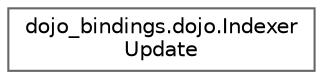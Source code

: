 digraph "Graphical Class Hierarchy"
{
 // LATEX_PDF_SIZE
  bgcolor="transparent";
  edge [fontname=Helvetica,fontsize=10,labelfontname=Helvetica,labelfontsize=10];
  node [fontname=Helvetica,fontsize=10,shape=box,height=0.2,width=0.4];
  rankdir="LR";
  Node0 [id="Node000000",label="dojo_bindings.dojo.Indexer\lUpdate",height=0.2,width=0.4,color="grey40", fillcolor="white", style="filled",URL="$structdojo__bindings_1_1dojo_1_1_indexer_update.html",tooltip=" "];
}
